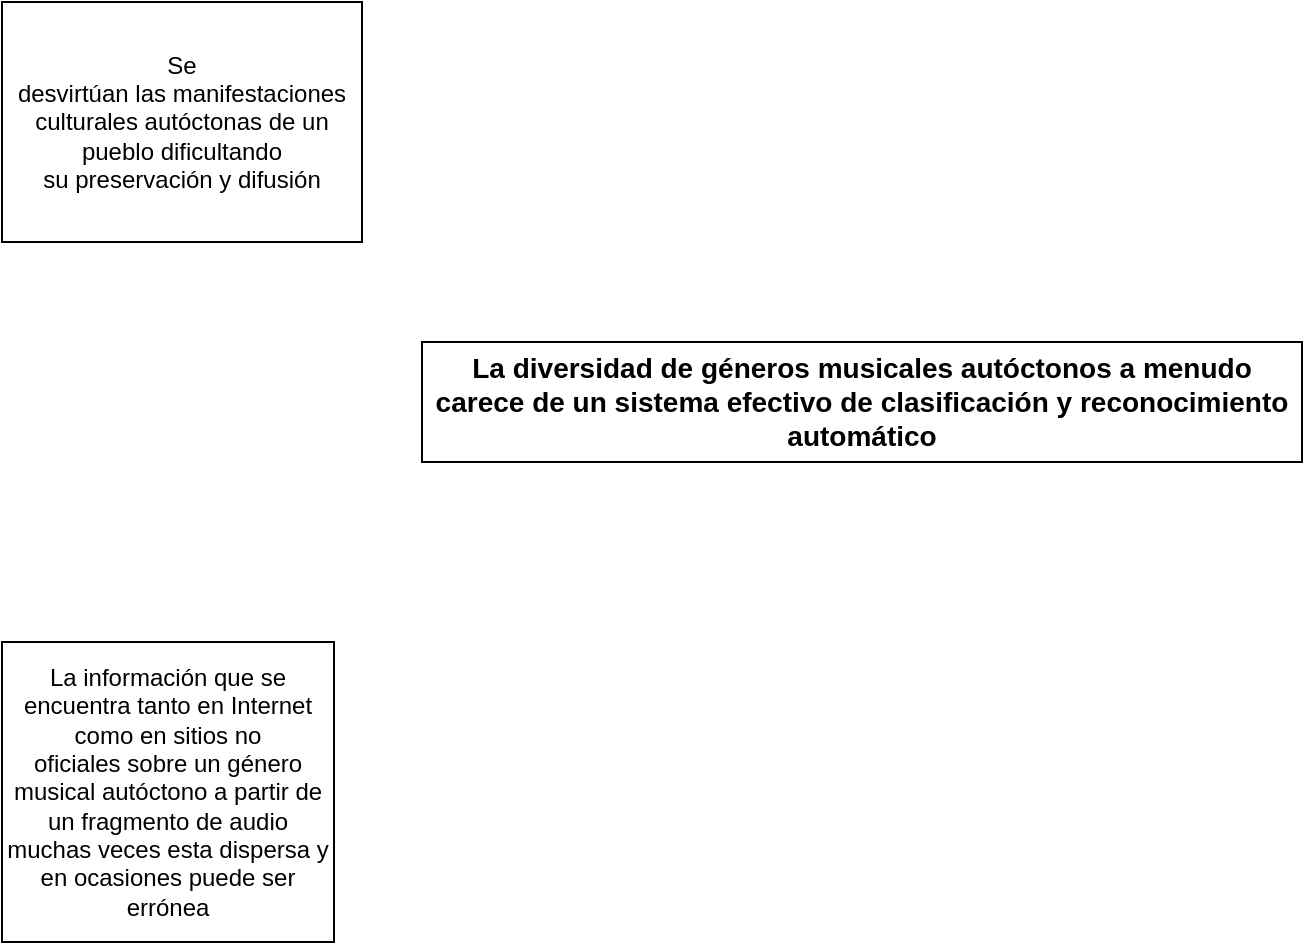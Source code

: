 <mxfile version="22.1.1" type="github">
  <diagram name="Página-1" id="w0e9lN6FAm0nyW3ddYeq">
    <mxGraphModel dx="880" dy="478" grid="1" gridSize="10" guides="1" tooltips="1" connect="1" arrows="1" fold="1" page="1" pageScale="1" pageWidth="827" pageHeight="1169" math="0" shadow="0">
      <root>
        <mxCell id="0" />
        <mxCell id="1" parent="0" />
        <mxCell id="33LNgJjM1-mqK_U-j7uh-1" value="&lt;b style=&quot;font-size: 14px;&quot;&gt;La&amp;nbsp;diversidad de géneros musicales autóctonos a menudo carece de un sistema&amp;nbsp;efectivo de clasificación y reconocimiento automático&lt;/b&gt;" style="rounded=0;whiteSpace=wrap;html=1;align=center;" vertex="1" parent="1">
          <mxGeometry x="260" y="220" width="440" height="60" as="geometry" />
        </mxCell>
        <mxCell id="33LNgJjM1-mqK_U-j7uh-2" value="La&amp;nbsp;información que se encuentra tanto en Internet como en sitios no oficiales&amp;nbsp;sobre un género musical autóctono a partir de un fragmento de audio muchas&amp;nbsp;veces esta dispersa y en ocasiones puede ser errónea" style="rounded=0;whiteSpace=wrap;html=1;" vertex="1" parent="1">
          <mxGeometry x="50" y="370" width="166" height="150" as="geometry" />
        </mxCell>
        <mxCell id="33LNgJjM1-mqK_U-j7uh-3" value="Se&lt;br&gt;desvirtúan las manifestaciones culturales autóctonas de un pueblo dificultando&lt;br&gt;su preservación y difusión" style="rounded=0;whiteSpace=wrap;html=1;" vertex="1" parent="1">
          <mxGeometry x="50" y="50" width="180" height="120" as="geometry" />
        </mxCell>
      </root>
    </mxGraphModel>
  </diagram>
</mxfile>
